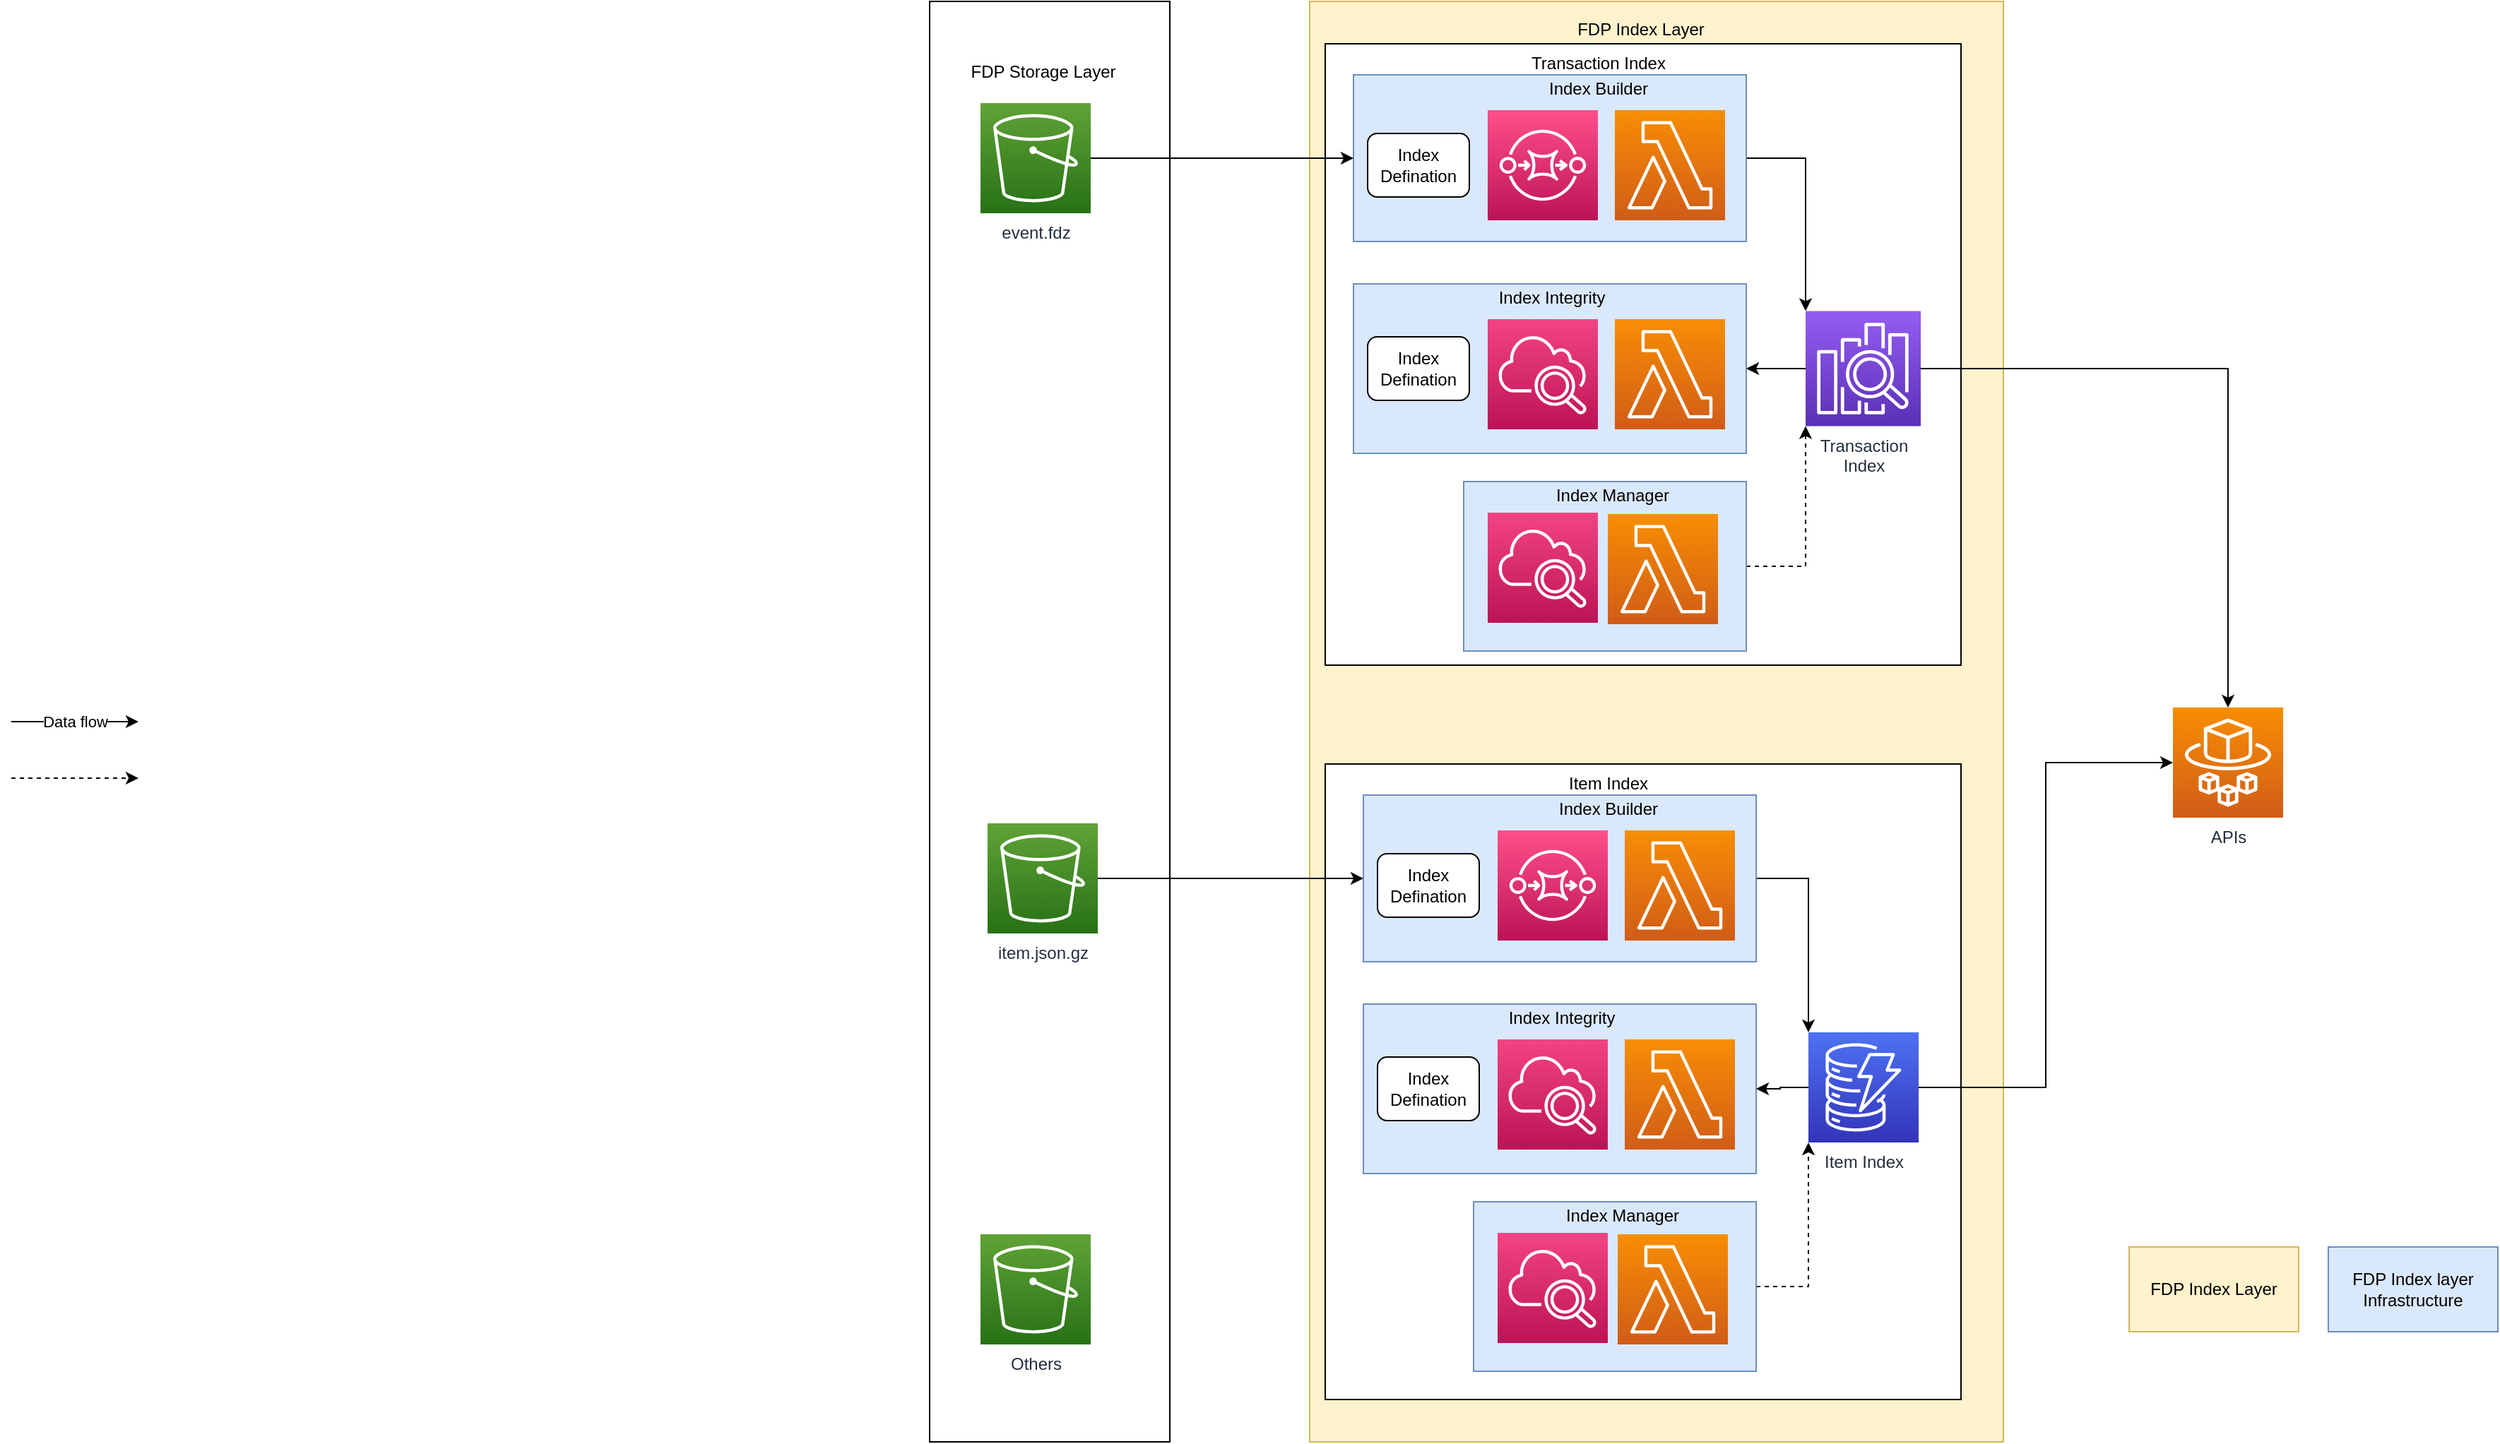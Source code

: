 <mxfile version="19.0.1" type="github">
  <diagram id="F3TMnYZUlDnnRmWSS35u" name="Page-1">
    <mxGraphModel dx="2434" dy="996" grid="1" gridSize="10" guides="1" tooltips="1" connect="1" arrows="1" fold="1" page="1" pageScale="1" pageWidth="850" pageHeight="1100" math="0" shadow="0">
      <root>
        <mxCell id="0" />
        <mxCell id="1" parent="0" />
        <mxCell id="3WB-yFUfnhRDxbXFKnMH-91" value="" style="rounded=0;whiteSpace=wrap;html=1;fillColor=#fff2cc;strokeColor=#d6b656;" vertex="1" parent="1">
          <mxGeometry x="209" y="50" width="491" height="1020" as="geometry" />
        </mxCell>
        <mxCell id="3WB-yFUfnhRDxbXFKnMH-55" value="" style="rounded=0;whiteSpace=wrap;html=1;" vertex="1" parent="1">
          <mxGeometry x="220" y="80" width="450" height="440" as="geometry" />
        </mxCell>
        <mxCell id="3WB-yFUfnhRDxbXFKnMH-53" style="edgeStyle=orthogonalEdgeStyle;rounded=0;orthogonalLoop=1;jettySize=auto;html=1;entryX=0;entryY=1;entryDx=0;entryDy=0;entryPerimeter=0;dashed=1;" edge="1" parent="1" source="3WB-yFUfnhRDxbXFKnMH-22" target="3WB-yFUfnhRDxbXFKnMH-11">
          <mxGeometry relative="1" as="geometry" />
        </mxCell>
        <mxCell id="3WB-yFUfnhRDxbXFKnMH-22" value="" style="rounded=0;whiteSpace=wrap;html=1;fillColor=#dae8fc;strokeColor=#6c8ebf;" vertex="1" parent="1">
          <mxGeometry x="318" y="390" width="200" height="120" as="geometry" />
        </mxCell>
        <mxCell id="3WB-yFUfnhRDxbXFKnMH-54" style="edgeStyle=orthogonalEdgeStyle;rounded=0;orthogonalLoop=1;jettySize=auto;html=1;entryX=0;entryY=0;entryDx=0;entryDy=0;entryPerimeter=0;" edge="1" parent="1" source="3WB-yFUfnhRDxbXFKnMH-18" target="3WB-yFUfnhRDxbXFKnMH-11">
          <mxGeometry relative="1" as="geometry" />
        </mxCell>
        <mxCell id="3WB-yFUfnhRDxbXFKnMH-18" value="" style="rounded=0;whiteSpace=wrap;html=1;fillColor=#dae8fc;strokeColor=#6c8ebf;" vertex="1" parent="1">
          <mxGeometry x="240" y="102" width="278" height="118" as="geometry" />
        </mxCell>
        <mxCell id="3WB-yFUfnhRDxbXFKnMH-2" value="" style="rounded=0;whiteSpace=wrap;html=1;" vertex="1" parent="1">
          <mxGeometry x="-60" y="50" width="170" height="1020" as="geometry" />
        </mxCell>
        <mxCell id="3WB-yFUfnhRDxbXFKnMH-89" style="edgeStyle=orthogonalEdgeStyle;rounded=0;orthogonalLoop=1;jettySize=auto;html=1;entryX=0;entryY=0.5;entryDx=0;entryDy=0;" edge="1" parent="1" source="3WB-yFUfnhRDxbXFKnMH-1" target="3WB-yFUfnhRDxbXFKnMH-18">
          <mxGeometry relative="1" as="geometry" />
        </mxCell>
        <mxCell id="3WB-yFUfnhRDxbXFKnMH-1" value="event.fdz" style="sketch=0;points=[[0,0,0],[0.25,0,0],[0.5,0,0],[0.75,0,0],[1,0,0],[0,1,0],[0.25,1,0],[0.5,1,0],[0.75,1,0],[1,1,0],[0,0.25,0],[0,0.5,0],[0,0.75,0],[1,0.25,0],[1,0.5,0],[1,0.75,0]];outlineConnect=0;fontColor=#232F3E;gradientColor=#60A337;gradientDirection=north;fillColor=#277116;strokeColor=#ffffff;dashed=0;verticalLabelPosition=bottom;verticalAlign=top;align=center;html=1;fontSize=12;fontStyle=0;aspect=fixed;shape=mxgraph.aws4.resourceIcon;resIcon=mxgraph.aws4.s3;" vertex="1" parent="1">
          <mxGeometry x="-24" y="122" width="78" height="78" as="geometry" />
        </mxCell>
        <mxCell id="3WB-yFUfnhRDxbXFKnMH-4" value="FDP Storage Layer" style="text;html=1;align=center;verticalAlign=middle;resizable=0;points=[];autosize=1;strokeColor=none;fillColor=none;" vertex="1" parent="1">
          <mxGeometry x="-40" y="90" width="120" height="20" as="geometry" />
        </mxCell>
        <mxCell id="3WB-yFUfnhRDxbXFKnMH-5" value="item.json.gz" style="sketch=0;points=[[0,0,0],[0.25,0,0],[0.5,0,0],[0.75,0,0],[1,0,0],[0,1,0],[0.25,1,0],[0.5,1,0],[0.75,1,0],[1,1,0],[0,0.25,0],[0,0.5,0],[0,0.75,0],[1,0.25,0],[1,0.5,0],[1,0.75,0]];outlineConnect=0;fontColor=#232F3E;gradientColor=#60A337;gradientDirection=north;fillColor=#277116;strokeColor=#ffffff;dashed=0;verticalLabelPosition=bottom;verticalAlign=top;align=center;html=1;fontSize=12;fontStyle=0;aspect=fixed;shape=mxgraph.aws4.resourceIcon;resIcon=mxgraph.aws4.s3;" vertex="1" parent="1">
          <mxGeometry x="-19" y="632" width="78" height="78" as="geometry" />
        </mxCell>
        <mxCell id="3WB-yFUfnhRDxbXFKnMH-7" value="Others" style="sketch=0;points=[[0,0,0],[0.25,0,0],[0.5,0,0],[0.75,0,0],[1,0,0],[0,1,0],[0.25,1,0],[0.5,1,0],[0.75,1,0],[1,1,0],[0,0.25,0],[0,0.5,0],[0,0.75,0],[1,0.25,0],[1,0.5,0],[1,0.75,0]];outlineConnect=0;fontColor=#232F3E;gradientColor=#60A337;gradientDirection=north;fillColor=#277116;strokeColor=#ffffff;dashed=0;verticalLabelPosition=bottom;verticalAlign=top;align=center;html=1;fontSize=12;fontStyle=0;aspect=fixed;shape=mxgraph.aws4.resourceIcon;resIcon=mxgraph.aws4.s3;" vertex="1" parent="1">
          <mxGeometry x="-24" y="923" width="78" height="78" as="geometry" />
        </mxCell>
        <mxCell id="3WB-yFUfnhRDxbXFKnMH-78" style="edgeStyle=orthogonalEdgeStyle;rounded=0;orthogonalLoop=1;jettySize=auto;html=1;entryX=1;entryY=0.5;entryDx=0;entryDy=0;" edge="1" parent="1" source="3WB-yFUfnhRDxbXFKnMH-11" target="3WB-yFUfnhRDxbXFKnMH-25">
          <mxGeometry relative="1" as="geometry" />
        </mxCell>
        <mxCell id="3WB-yFUfnhRDxbXFKnMH-79" value="" style="edgeStyle=orthogonalEdgeStyle;rounded=0;orthogonalLoop=1;jettySize=auto;html=1;" edge="1" parent="1" source="3WB-yFUfnhRDxbXFKnMH-11" target="3WB-yFUfnhRDxbXFKnMH-35">
          <mxGeometry relative="1" as="geometry" />
        </mxCell>
        <mxCell id="3WB-yFUfnhRDxbXFKnMH-11" value="&lt;div&gt;Transaction &lt;br&gt;&lt;/div&gt;&lt;div&gt;Index&lt;/div&gt;" style="sketch=0;points=[[0,0,0],[0.25,0,0],[0.5,0,0],[0.75,0,0],[1,0,0],[0,1,0],[0.25,1,0],[0.5,1,0],[0.75,1,0],[1,1,0],[0,0.25,0],[0,0.5,0],[0,0.75,0],[1,0.25,0],[1,0.5,0],[1,0.75,0]];outlineConnect=0;fontColor=#232F3E;gradientColor=#945DF2;gradientDirection=north;fillColor=#5A30B5;strokeColor=#ffffff;dashed=0;verticalLabelPosition=bottom;verticalAlign=top;align=center;html=1;fontSize=12;fontStyle=0;aspect=fixed;shape=mxgraph.aws4.resourceIcon;resIcon=mxgraph.aws4.elasticsearch_service;" vertex="1" parent="1">
          <mxGeometry x="560" y="269.25" width="81.5" height="81.5" as="geometry" />
        </mxCell>
        <mxCell id="3WB-yFUfnhRDxbXFKnMH-12" value="" style="sketch=0;points=[[0,0,0],[0.25,0,0],[0.5,0,0],[0.75,0,0],[1,0,0],[0,1,0],[0.25,1,0],[0.5,1,0],[0.75,1,0],[1,1,0],[0,0.25,0],[0,0.5,0],[0,0.75,0],[1,0.25,0],[1,0.5,0],[1,0.75,0]];outlineConnect=0;fontColor=#232F3E;gradientColor=#FF4F8B;gradientDirection=north;fillColor=#BC1356;strokeColor=#ffffff;dashed=0;verticalLabelPosition=bottom;verticalAlign=top;align=center;html=1;fontSize=12;fontStyle=0;aspect=fixed;shape=mxgraph.aws4.resourceIcon;resIcon=mxgraph.aws4.sqs;" vertex="1" parent="1">
          <mxGeometry x="335" y="127" width="78" height="78" as="geometry" />
        </mxCell>
        <mxCell id="3WB-yFUfnhRDxbXFKnMH-14" value="" style="sketch=0;points=[[0,0,0],[0.25,0,0],[0.5,0,0],[0.75,0,0],[1,0,0],[0,1,0],[0.25,1,0],[0.5,1,0],[0.75,1,0],[1,1,0],[0,0.25,0],[0,0.5,0],[0,0.75,0],[1,0.25,0],[1,0.5,0],[1,0.75,0]];outlineConnect=0;fontColor=#232F3E;gradientColor=#F78E04;gradientDirection=north;fillColor=#D05C17;strokeColor=#ffffff;dashed=0;verticalLabelPosition=bottom;verticalAlign=top;align=center;html=1;fontSize=12;fontStyle=0;aspect=fixed;shape=mxgraph.aws4.resourceIcon;resIcon=mxgraph.aws4.lambda;" vertex="1" parent="1">
          <mxGeometry x="425" y="127" width="78" height="78" as="geometry" />
        </mxCell>
        <mxCell id="3WB-yFUfnhRDxbXFKnMH-19" value="Index Builder" style="text;html=1;align=center;verticalAlign=middle;resizable=0;points=[];autosize=1;strokeColor=none;fillColor=none;" vertex="1" parent="1">
          <mxGeometry x="368" y="102" width="90" height="20" as="geometry" />
        </mxCell>
        <mxCell id="3WB-yFUfnhRDxbXFKnMH-20" value="" style="sketch=0;points=[[0,0,0],[0.25,0,0],[0.5,0,0],[0.75,0,0],[1,0,0],[0,1,0],[0.25,1,0],[0.5,1,0],[0.75,1,0],[1,1,0],[0,0.25,0],[0,0.5,0],[0,0.75,0],[1,0.25,0],[1,0.5,0],[1,0.75,0]];points=[[0,0,0],[0.25,0,0],[0.5,0,0],[0.75,0,0],[1,0,0],[0,1,0],[0.25,1,0],[0.5,1,0],[0.75,1,0],[1,1,0],[0,0.25,0],[0,0.5,0],[0,0.75,0],[1,0.25,0],[1,0.5,0],[1,0.75,0]];outlineConnect=0;fontColor=#232F3E;gradientColor=#F34482;gradientDirection=north;fillColor=#BC1356;strokeColor=#ffffff;dashed=0;verticalLabelPosition=bottom;verticalAlign=top;align=center;html=1;fontSize=12;fontStyle=0;aspect=fixed;shape=mxgraph.aws4.resourceIcon;resIcon=mxgraph.aws4.cloudwatch_2;" vertex="1" parent="1">
          <mxGeometry x="335" y="412" width="78" height="78" as="geometry" />
        </mxCell>
        <mxCell id="3WB-yFUfnhRDxbXFKnMH-21" value="" style="sketch=0;points=[[0,0,0],[0.25,0,0],[0.5,0,0],[0.75,0,0],[1,0,0],[0,1,0],[0.25,1,0],[0.5,1,0],[0.75,1,0],[1,1,0],[0,0.25,0],[0,0.5,0],[0,0.75,0],[1,0.25,0],[1,0.5,0],[1,0.75,0]];outlineConnect=0;fontColor=#232F3E;gradientColor=#F78E04;gradientDirection=north;fillColor=#D05C17;strokeColor=#ffffff;dashed=0;verticalLabelPosition=bottom;verticalAlign=top;align=center;html=1;fontSize=12;fontStyle=0;aspect=fixed;shape=mxgraph.aws4.resourceIcon;resIcon=mxgraph.aws4.lambda;" vertex="1" parent="1">
          <mxGeometry x="420" y="413" width="78" height="78" as="geometry" />
        </mxCell>
        <mxCell id="3WB-yFUfnhRDxbXFKnMH-23" value="Index Manager" style="text;html=1;align=center;verticalAlign=middle;resizable=0;points=[];autosize=1;strokeColor=none;fillColor=none;" vertex="1" parent="1">
          <mxGeometry x="373" y="390" width="100" height="20" as="geometry" />
        </mxCell>
        <mxCell id="3WB-yFUfnhRDxbXFKnMH-25" value="" style="rounded=0;whiteSpace=wrap;html=1;fillColor=#dae8fc;strokeColor=#6c8ebf;" vertex="1" parent="1">
          <mxGeometry x="240" y="250" width="278" height="120" as="geometry" />
        </mxCell>
        <mxCell id="3WB-yFUfnhRDxbXFKnMH-28" value="" style="sketch=0;points=[[0,0,0],[0.25,0,0],[0.5,0,0],[0.75,0,0],[1,0,0],[0,1,0],[0.25,1,0],[0.5,1,0],[0.75,1,0],[1,1,0],[0,0.25,0],[0,0.5,0],[0,0.75,0],[1,0.25,0],[1,0.5,0],[1,0.75,0]];outlineConnect=0;fontColor=#232F3E;gradientColor=#F78E04;gradientDirection=north;fillColor=#D05C17;strokeColor=#ffffff;dashed=0;verticalLabelPosition=bottom;verticalAlign=top;align=center;html=1;fontSize=12;fontStyle=0;aspect=fixed;shape=mxgraph.aws4.resourceIcon;resIcon=mxgraph.aws4.lambda;" vertex="1" parent="1">
          <mxGeometry x="425" y="275" width="78" height="78" as="geometry" />
        </mxCell>
        <mxCell id="3WB-yFUfnhRDxbXFKnMH-35" value="APIs" style="sketch=0;points=[[0,0,0],[0.25,0,0],[0.5,0,0],[0.75,0,0],[1,0,0],[0,1,0],[0.25,1,0],[0.5,1,0],[0.75,1,0],[1,1,0],[0,0.25,0],[0,0.5,0],[0,0.75,0],[1,0.25,0],[1,0.5,0],[1,0.75,0]];outlineConnect=0;fontColor=#232F3E;gradientColor=#F78E04;gradientDirection=north;fillColor=#D05C17;strokeColor=#ffffff;dashed=0;verticalLabelPosition=bottom;verticalAlign=top;align=center;html=1;fontSize=12;fontStyle=0;aspect=fixed;shape=mxgraph.aws4.resourceIcon;resIcon=mxgraph.aws4.fargate;" vertex="1" parent="1">
          <mxGeometry x="820" y="550" width="78" height="78" as="geometry" />
        </mxCell>
        <mxCell id="3WB-yFUfnhRDxbXFKnMH-36" value="Index Defination" style="rounded=1;whiteSpace=wrap;html=1;" vertex="1" parent="1">
          <mxGeometry x="250" y="143.5" width="72" height="45" as="geometry" />
        </mxCell>
        <mxCell id="3WB-yFUfnhRDxbXFKnMH-40" value="Index Defination" style="rounded=1;whiteSpace=wrap;html=1;" vertex="1" parent="1">
          <mxGeometry x="250" y="287.5" width="72" height="45" as="geometry" />
        </mxCell>
        <mxCell id="3WB-yFUfnhRDxbXFKnMH-41" value="" style="sketch=0;points=[[0,0,0],[0.25,0,0],[0.5,0,0],[0.75,0,0],[1,0,0],[0,1,0],[0.25,1,0],[0.5,1,0],[0.75,1,0],[1,1,0],[0,0.25,0],[0,0.5,0],[0,0.75,0],[1,0.25,0],[1,0.5,0],[1,0.75,0]];points=[[0,0,0],[0.25,0,0],[0.5,0,0],[0.75,0,0],[1,0,0],[0,1,0],[0.25,1,0],[0.5,1,0],[0.75,1,0],[1,1,0],[0,0.25,0],[0,0.5,0],[0,0.75,0],[1,0.25,0],[1,0.5,0],[1,0.75,0]];outlineConnect=0;fontColor=#232F3E;gradientColor=#F34482;gradientDirection=north;fillColor=#BC1356;strokeColor=#ffffff;dashed=0;verticalLabelPosition=bottom;verticalAlign=top;align=center;html=1;fontSize=12;fontStyle=0;aspect=fixed;shape=mxgraph.aws4.resourceIcon;resIcon=mxgraph.aws4.cloudwatch_2;" vertex="1" parent="1">
          <mxGeometry x="335" y="275" width="78" height="78" as="geometry" />
        </mxCell>
        <mxCell id="3WB-yFUfnhRDxbXFKnMH-26" value="Index Integrity" style="text;html=1;align=center;verticalAlign=middle;resizable=0;points=[];autosize=1;strokeColor=none;fillColor=none;" vertex="1" parent="1">
          <mxGeometry x="335" y="250" width="90" height="20" as="geometry" />
        </mxCell>
        <mxCell id="3WB-yFUfnhRDxbXFKnMH-56" value="Transaction Index" style="text;html=1;align=center;verticalAlign=middle;resizable=0;points=[];autosize=1;strokeColor=none;fillColor=none;" vertex="1" parent="1">
          <mxGeometry x="358" y="83.5" width="110" height="20" as="geometry" />
        </mxCell>
        <mxCell id="3WB-yFUfnhRDxbXFKnMH-57" value="" style="rounded=0;whiteSpace=wrap;html=1;" vertex="1" parent="1">
          <mxGeometry x="220" y="590" width="450" height="450" as="geometry" />
        </mxCell>
        <mxCell id="3WB-yFUfnhRDxbXFKnMH-83" style="edgeStyle=orthogonalEdgeStyle;rounded=0;orthogonalLoop=1;jettySize=auto;html=1;entryX=0;entryY=1;entryDx=0;entryDy=0;entryPerimeter=0;dashed=1;" edge="1" parent="1" source="3WB-yFUfnhRDxbXFKnMH-59" target="3WB-yFUfnhRDxbXFKnMH-80">
          <mxGeometry relative="1" as="geometry" />
        </mxCell>
        <mxCell id="3WB-yFUfnhRDxbXFKnMH-59" value="" style="rounded=0;whiteSpace=wrap;html=1;fillColor=#dae8fc;strokeColor=#6c8ebf;" vertex="1" parent="1">
          <mxGeometry x="325" y="900" width="200" height="120" as="geometry" />
        </mxCell>
        <mxCell id="3WB-yFUfnhRDxbXFKnMH-86" style="edgeStyle=orthogonalEdgeStyle;rounded=0;orthogonalLoop=1;jettySize=auto;html=1;exitX=1;exitY=0.5;exitDx=0;exitDy=0;entryX=0;entryY=0;entryDx=0;entryDy=0;entryPerimeter=0;" edge="1" parent="1" source="3WB-yFUfnhRDxbXFKnMH-61" target="3WB-yFUfnhRDxbXFKnMH-80">
          <mxGeometry relative="1" as="geometry" />
        </mxCell>
        <mxCell id="3WB-yFUfnhRDxbXFKnMH-61" value="" style="rounded=0;whiteSpace=wrap;html=1;fillColor=#dae8fc;strokeColor=#6c8ebf;" vertex="1" parent="1">
          <mxGeometry x="247" y="612" width="278" height="118" as="geometry" />
        </mxCell>
        <mxCell id="3WB-yFUfnhRDxbXFKnMH-64" value="" style="sketch=0;points=[[0,0,0],[0.25,0,0],[0.5,0,0],[0.75,0,0],[1,0,0],[0,1,0],[0.25,1,0],[0.5,1,0],[0.75,1,0],[1,1,0],[0,0.25,0],[0,0.5,0],[0,0.75,0],[1,0.25,0],[1,0.5,0],[1,0.75,0]];outlineConnect=0;fontColor=#232F3E;gradientColor=#FF4F8B;gradientDirection=north;fillColor=#BC1356;strokeColor=#ffffff;dashed=0;verticalLabelPosition=bottom;verticalAlign=top;align=center;html=1;fontSize=12;fontStyle=0;aspect=fixed;shape=mxgraph.aws4.resourceIcon;resIcon=mxgraph.aws4.sqs;" vertex="1" parent="1">
          <mxGeometry x="342" y="637" width="78" height="78" as="geometry" />
        </mxCell>
        <mxCell id="3WB-yFUfnhRDxbXFKnMH-65" value="" style="sketch=0;points=[[0,0,0],[0.25,0,0],[0.5,0,0],[0.75,0,0],[1,0,0],[0,1,0],[0.25,1,0],[0.5,1,0],[0.75,1,0],[1,1,0],[0,0.25,0],[0,0.5,0],[0,0.75,0],[1,0.25,0],[1,0.5,0],[1,0.75,0]];outlineConnect=0;fontColor=#232F3E;gradientColor=#F78E04;gradientDirection=north;fillColor=#D05C17;strokeColor=#ffffff;dashed=0;verticalLabelPosition=bottom;verticalAlign=top;align=center;html=1;fontSize=12;fontStyle=0;aspect=fixed;shape=mxgraph.aws4.resourceIcon;resIcon=mxgraph.aws4.lambda;" vertex="1" parent="1">
          <mxGeometry x="432" y="637" width="78" height="78" as="geometry" />
        </mxCell>
        <mxCell id="3WB-yFUfnhRDxbXFKnMH-66" value="Index Builder" style="text;html=1;align=center;verticalAlign=middle;resizable=0;points=[];autosize=1;strokeColor=none;fillColor=none;" vertex="1" parent="1">
          <mxGeometry x="375" y="612" width="90" height="20" as="geometry" />
        </mxCell>
        <mxCell id="3WB-yFUfnhRDxbXFKnMH-67" value="" style="sketch=0;points=[[0,0,0],[0.25,0,0],[0.5,0,0],[0.75,0,0],[1,0,0],[0,1,0],[0.25,1,0],[0.5,1,0],[0.75,1,0],[1,1,0],[0,0.25,0],[0,0.5,0],[0,0.75,0],[1,0.25,0],[1,0.5,0],[1,0.75,0]];points=[[0,0,0],[0.25,0,0],[0.5,0,0],[0.75,0,0],[1,0,0],[0,1,0],[0.25,1,0],[0.5,1,0],[0.75,1,0],[1,1,0],[0,0.25,0],[0,0.5,0],[0,0.75,0],[1,0.25,0],[1,0.5,0],[1,0.75,0]];outlineConnect=0;fontColor=#232F3E;gradientColor=#F34482;gradientDirection=north;fillColor=#BC1356;strokeColor=#ffffff;dashed=0;verticalLabelPosition=bottom;verticalAlign=top;align=center;html=1;fontSize=12;fontStyle=0;aspect=fixed;shape=mxgraph.aws4.resourceIcon;resIcon=mxgraph.aws4.cloudwatch_2;" vertex="1" parent="1">
          <mxGeometry x="342" y="922" width="78" height="78" as="geometry" />
        </mxCell>
        <mxCell id="3WB-yFUfnhRDxbXFKnMH-68" value="" style="sketch=0;points=[[0,0,0],[0.25,0,0],[0.5,0,0],[0.75,0,0],[1,0,0],[0,1,0],[0.25,1,0],[0.5,1,0],[0.75,1,0],[1,1,0],[0,0.25,0],[0,0.5,0],[0,0.75,0],[1,0.25,0],[1,0.5,0],[1,0.75,0]];outlineConnect=0;fontColor=#232F3E;gradientColor=#F78E04;gradientDirection=north;fillColor=#D05C17;strokeColor=#ffffff;dashed=0;verticalLabelPosition=bottom;verticalAlign=top;align=center;html=1;fontSize=12;fontStyle=0;aspect=fixed;shape=mxgraph.aws4.resourceIcon;resIcon=mxgraph.aws4.lambda;" vertex="1" parent="1">
          <mxGeometry x="427" y="923" width="78" height="78" as="geometry" />
        </mxCell>
        <mxCell id="3WB-yFUfnhRDxbXFKnMH-69" value="Index Manager" style="text;html=1;align=center;verticalAlign=middle;resizable=0;points=[];autosize=1;strokeColor=none;fillColor=none;" vertex="1" parent="1">
          <mxGeometry x="380" y="900" width="100" height="20" as="geometry" />
        </mxCell>
        <mxCell id="3WB-yFUfnhRDxbXFKnMH-70" value="" style="rounded=0;whiteSpace=wrap;html=1;fillColor=#dae8fc;strokeColor=#6c8ebf;" vertex="1" parent="1">
          <mxGeometry x="247" y="760" width="278" height="120" as="geometry" />
        </mxCell>
        <mxCell id="3WB-yFUfnhRDxbXFKnMH-71" value="" style="sketch=0;points=[[0,0,0],[0.25,0,0],[0.5,0,0],[0.75,0,0],[1,0,0],[0,1,0],[0.25,1,0],[0.5,1,0],[0.75,1,0],[1,1,0],[0,0.25,0],[0,0.5,0],[0,0.75,0],[1,0.25,0],[1,0.5,0],[1,0.75,0]];outlineConnect=0;fontColor=#232F3E;gradientColor=#F78E04;gradientDirection=north;fillColor=#D05C17;strokeColor=#ffffff;dashed=0;verticalLabelPosition=bottom;verticalAlign=top;align=center;html=1;fontSize=12;fontStyle=0;aspect=fixed;shape=mxgraph.aws4.resourceIcon;resIcon=mxgraph.aws4.lambda;" vertex="1" parent="1">
          <mxGeometry x="432" y="785" width="78" height="78" as="geometry" />
        </mxCell>
        <mxCell id="3WB-yFUfnhRDxbXFKnMH-72" value="Index Defination" style="rounded=1;whiteSpace=wrap;html=1;" vertex="1" parent="1">
          <mxGeometry x="257" y="653.5" width="72" height="45" as="geometry" />
        </mxCell>
        <mxCell id="3WB-yFUfnhRDxbXFKnMH-73" value="Index Defination" style="rounded=1;whiteSpace=wrap;html=1;" vertex="1" parent="1">
          <mxGeometry x="257" y="797.5" width="72" height="45" as="geometry" />
        </mxCell>
        <mxCell id="3WB-yFUfnhRDxbXFKnMH-74" value="" style="sketch=0;points=[[0,0,0],[0.25,0,0],[0.5,0,0],[0.75,0,0],[1,0,0],[0,1,0],[0.25,1,0],[0.5,1,0],[0.75,1,0],[1,1,0],[0,0.25,0],[0,0.5,0],[0,0.75,0],[1,0.25,0],[1,0.5,0],[1,0.75,0]];points=[[0,0,0],[0.25,0,0],[0.5,0,0],[0.75,0,0],[1,0,0],[0,1,0],[0.25,1,0],[0.5,1,0],[0.75,1,0],[1,1,0],[0,0.25,0],[0,0.5,0],[0,0.75,0],[1,0.25,0],[1,0.5,0],[1,0.75,0]];outlineConnect=0;fontColor=#232F3E;gradientColor=#F34482;gradientDirection=north;fillColor=#BC1356;strokeColor=#ffffff;dashed=0;verticalLabelPosition=bottom;verticalAlign=top;align=center;html=1;fontSize=12;fontStyle=0;aspect=fixed;shape=mxgraph.aws4.resourceIcon;resIcon=mxgraph.aws4.cloudwatch_2;" vertex="1" parent="1">
          <mxGeometry x="342" y="785" width="78" height="78" as="geometry" />
        </mxCell>
        <mxCell id="3WB-yFUfnhRDxbXFKnMH-75" value="Index Integrity" style="text;html=1;align=center;verticalAlign=middle;resizable=0;points=[];autosize=1;strokeColor=none;fillColor=none;" vertex="1" parent="1">
          <mxGeometry x="342" y="760" width="90" height="20" as="geometry" />
        </mxCell>
        <mxCell id="3WB-yFUfnhRDxbXFKnMH-76" value="Item Index" style="text;html=1;align=center;verticalAlign=middle;resizable=0;points=[];autosize=1;strokeColor=none;fillColor=none;" vertex="1" parent="1">
          <mxGeometry x="385" y="593.5" width="70" height="20" as="geometry" />
        </mxCell>
        <mxCell id="3WB-yFUfnhRDxbXFKnMH-81" style="edgeStyle=orthogonalEdgeStyle;rounded=0;orthogonalLoop=1;jettySize=auto;html=1;entryX=1;entryY=0.5;entryDx=0;entryDy=0;" edge="1" parent="1" source="3WB-yFUfnhRDxbXFKnMH-80" target="3WB-yFUfnhRDxbXFKnMH-70">
          <mxGeometry relative="1" as="geometry" />
        </mxCell>
        <mxCell id="3WB-yFUfnhRDxbXFKnMH-88" style="edgeStyle=orthogonalEdgeStyle;rounded=0;orthogonalLoop=1;jettySize=auto;html=1;entryX=0;entryY=0.5;entryDx=0;entryDy=0;entryPerimeter=0;" edge="1" parent="1" source="3WB-yFUfnhRDxbXFKnMH-80" target="3WB-yFUfnhRDxbXFKnMH-35">
          <mxGeometry relative="1" as="geometry" />
        </mxCell>
        <mxCell id="3WB-yFUfnhRDxbXFKnMH-80" value="Item Index" style="sketch=0;points=[[0,0,0],[0.25,0,0],[0.5,0,0],[0.75,0,0],[1,0,0],[0,1,0],[0.25,1,0],[0.5,1,0],[0.75,1,0],[1,1,0],[0,0.25,0],[0,0.5,0],[0,0.75,0],[1,0.25,0],[1,0.5,0],[1,0.75,0]];outlineConnect=0;fontColor=#232F3E;gradientColor=#4D72F3;gradientDirection=north;fillColor=#3334B9;strokeColor=#ffffff;dashed=0;verticalLabelPosition=bottom;verticalAlign=top;align=center;html=1;fontSize=12;fontStyle=0;aspect=fixed;shape=mxgraph.aws4.resourceIcon;resIcon=mxgraph.aws4.dynamodb;" vertex="1" parent="1">
          <mxGeometry x="562" y="780" width="78" height="78" as="geometry" />
        </mxCell>
        <mxCell id="3WB-yFUfnhRDxbXFKnMH-90" style="edgeStyle=orthogonalEdgeStyle;rounded=0;orthogonalLoop=1;jettySize=auto;html=1;entryX=0;entryY=0.5;entryDx=0;entryDy=0;" edge="1" parent="1" source="3WB-yFUfnhRDxbXFKnMH-5" target="3WB-yFUfnhRDxbXFKnMH-61">
          <mxGeometry relative="1" as="geometry" />
        </mxCell>
        <mxCell id="3WB-yFUfnhRDxbXFKnMH-92" value="FDP Index Layer" style="text;html=1;align=center;verticalAlign=middle;resizable=0;points=[];autosize=1;strokeColor=none;fillColor=none;" vertex="1" parent="1">
          <mxGeometry x="388" y="60" width="110" height="20" as="geometry" />
        </mxCell>
        <mxCell id="3WB-yFUfnhRDxbXFKnMH-93" value="FDP Index Layer" style="rounded=0;whiteSpace=wrap;html=1;fillColor=#fff2cc;strokeColor=#d6b656;" vertex="1" parent="1">
          <mxGeometry x="789" y="932" width="120" height="60" as="geometry" />
        </mxCell>
        <mxCell id="3WB-yFUfnhRDxbXFKnMH-94" value="FDP Index layer Infrastructure" style="rounded=0;whiteSpace=wrap;html=1;fillColor=#dae8fc;strokeColor=#6c8ebf;" vertex="1" parent="1">
          <mxGeometry x="930" y="932" width="120" height="60" as="geometry" />
        </mxCell>
        <mxCell id="3WB-yFUfnhRDxbXFKnMH-97" value="" style="endArrow=classic;html=1;rounded=0;dashed=1;" edge="1" parent="1">
          <mxGeometry width="50" height="50" relative="1" as="geometry">
            <mxPoint x="-710" y="600" as="sourcePoint" />
            <mxPoint x="-620" y="600" as="targetPoint" />
          </mxGeometry>
        </mxCell>
        <mxCell id="3WB-yFUfnhRDxbXFKnMH-98" value="Data flow" style="endArrow=classic;html=1;rounded=0;" edge="1" parent="1">
          <mxGeometry width="50" height="50" relative="1" as="geometry">
            <mxPoint x="-710" y="560" as="sourcePoint" />
            <mxPoint x="-620" y="560" as="targetPoint" />
          </mxGeometry>
        </mxCell>
      </root>
    </mxGraphModel>
  </diagram>
</mxfile>
